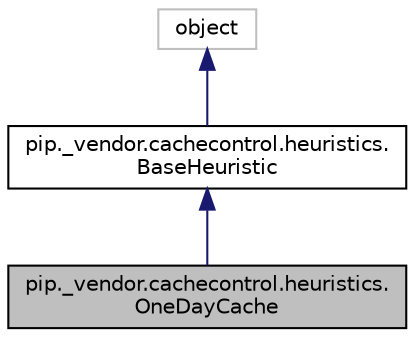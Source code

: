 digraph "pip._vendor.cachecontrol.heuristics.OneDayCache"
{
 // LATEX_PDF_SIZE
  edge [fontname="Helvetica",fontsize="10",labelfontname="Helvetica",labelfontsize="10"];
  node [fontname="Helvetica",fontsize="10",shape=record];
  Node1 [label="pip._vendor.cachecontrol.heuristics.\lOneDayCache",height=0.2,width=0.4,color="black", fillcolor="grey75", style="filled", fontcolor="black",tooltip=" "];
  Node2 -> Node1 [dir="back",color="midnightblue",fontsize="10",style="solid"];
  Node2 [label="pip._vendor.cachecontrol.heuristics.\lBaseHeuristic",height=0.2,width=0.4,color="black", fillcolor="white", style="filled",URL="$classpip_1_1__vendor_1_1cachecontrol_1_1heuristics_1_1BaseHeuristic.html",tooltip=" "];
  Node3 -> Node2 [dir="back",color="midnightblue",fontsize="10",style="solid"];
  Node3 [label="object",height=0.2,width=0.4,color="grey75", fillcolor="white", style="filled",tooltip=" "];
}
